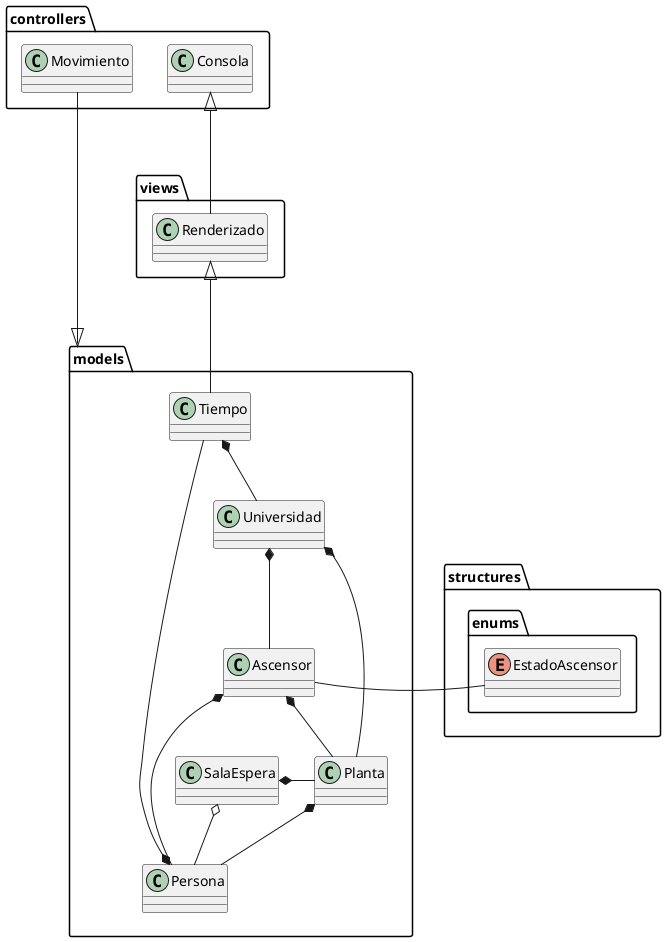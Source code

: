 @startuml modeloDelDominio

class "models.Persona" {

}

enum "structures.enums.EstadoAscensor" {
}

class "models.Tiempo" {
}


class "models.Planta" {
}


class "models.Ascensor" {
}


class "models.Universidad" {

}

class "models.SalaEspera" {
    
}

class "controllers.Consola" {

}

class "controllers.Movimiento" {

}

class "views.Renderizado" {

}

Ascensor *--d Persona 
Ascensor *--d Planta 
Ascensor ---r "structures.enums.EstadoAscensor" 
Universidad *-- Ascensor 
Universidad *-- Planta
Planta *--d Persona 
Persona *---u Tiempo 
Tiempo *--d Universidad
SalaEspera *--r Planta
SalaEspera o--d Persona
Consola <|--- Renderizado

Movimiento ---r|> models

Renderizado <|--- Tiempo

